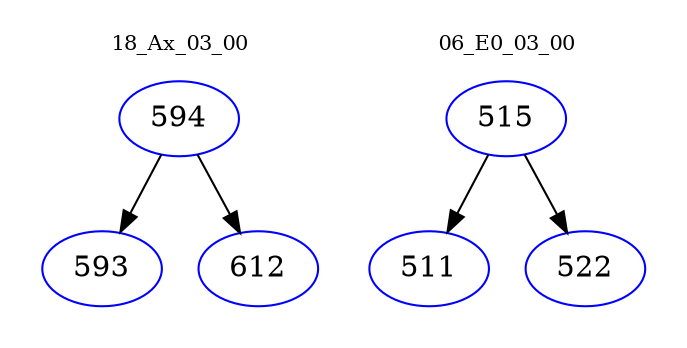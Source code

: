 digraph{
subgraph cluster_0 {
color = white
label = "18_Ax_03_00";
fontsize=10;
T0_594 [label="594", color="blue"]
T0_594 -> T0_593 [color="black"]
T0_593 [label="593", color="blue"]
T0_594 -> T0_612 [color="black"]
T0_612 [label="612", color="blue"]
}
subgraph cluster_1 {
color = white
label = "06_E0_03_00";
fontsize=10;
T1_515 [label="515", color="blue"]
T1_515 -> T1_511 [color="black"]
T1_511 [label="511", color="blue"]
T1_515 -> T1_522 [color="black"]
T1_522 [label="522", color="blue"]
}
}
